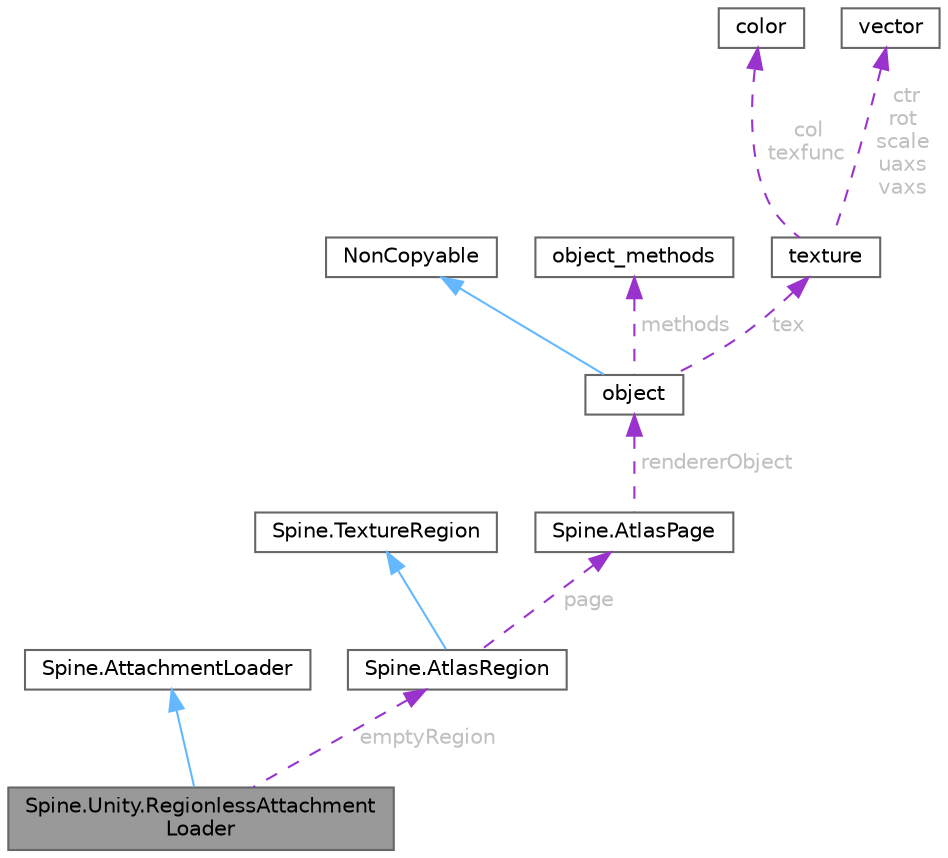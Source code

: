digraph "Spine.Unity.RegionlessAttachmentLoader"
{
 // LATEX_PDF_SIZE
  bgcolor="transparent";
  edge [fontname=Helvetica,fontsize=10,labelfontname=Helvetica,labelfontsize=10];
  node [fontname=Helvetica,fontsize=10,shape=box,height=0.2,width=0.4];
  Node1 [id="Node000001",label="Spine.Unity.RegionlessAttachment\lLoader",height=0.2,width=0.4,color="gray40", fillcolor="grey60", style="filled", fontcolor="black",tooltip=" "];
  Node2 -> Node1 [id="edge1_Node000001_Node000002",dir="back",color="steelblue1",style="solid",tooltip=" "];
  Node2 [id="Node000002",label="Spine.AttachmentLoader",height=0.2,width=0.4,color="gray40", fillcolor="white", style="filled",URL="$interface_spine_1_1_attachment_loader.html",tooltip=" "];
  Node3 -> Node1 [id="edge2_Node000001_Node000003",dir="back",color="darkorchid3",style="dashed",tooltip=" ",label=" emptyRegion",fontcolor="grey" ];
  Node3 [id="Node000003",label="Spine.AtlasRegion",height=0.2,width=0.4,color="gray40", fillcolor="white", style="filled",URL="$class_spine_1_1_atlas_region.html",tooltip=" "];
  Node4 -> Node3 [id="edge3_Node000003_Node000004",dir="back",color="steelblue1",style="solid",tooltip=" "];
  Node4 [id="Node000004",label="Spine.TextureRegion",height=0.2,width=0.4,color="gray40", fillcolor="white", style="filled",URL="$class_spine_1_1_texture_region.html",tooltip=" "];
  Node5 -> Node3 [id="edge4_Node000003_Node000005",dir="back",color="darkorchid3",style="dashed",tooltip=" ",label=" page",fontcolor="grey" ];
  Node5 [id="Node000005",label="Spine.AtlasPage",height=0.2,width=0.4,color="gray40", fillcolor="white", style="filled",URL="$class_spine_1_1_atlas_page.html",tooltip=" "];
  Node6 -> Node5 [id="edge5_Node000005_Node000006",dir="back",color="darkorchid3",style="dashed",tooltip=" ",label=" rendererObject",fontcolor="grey" ];
  Node6 [id="Node000006",label="object",height=0.2,width=0.4,color="gray40", fillcolor="white", style="filled",URL="$classobject.html",tooltip=" "];
  Node7 -> Node6 [id="edge6_Node000006_Node000007",dir="back",color="steelblue1",style="solid",tooltip=" "];
  Node7 [id="Node000007",label="NonCopyable",height=0.2,width=0.4,color="gray40", fillcolor="white", style="filled",URL="$class_non_copyable.html",tooltip=" "];
  Node8 -> Node6 [id="edge7_Node000006_Node000008",dir="back",color="darkorchid3",style="dashed",tooltip=" ",label=" methods",fontcolor="grey" ];
  Node8 [id="Node000008",label="object_methods",height=0.2,width=0.4,color="gray40", fillcolor="white", style="filled",URL="$structobject__methods.html",tooltip=" "];
  Node9 -> Node6 [id="edge8_Node000006_Node000009",dir="back",color="darkorchid3",style="dashed",tooltip=" ",label=" tex",fontcolor="grey" ];
  Node9 [id="Node000009",label="texture",height=0.2,width=0.4,color="gray40", fillcolor="white", style="filled",URL="$structtexture.html",tooltip=" "];
  Node10 -> Node9 [id="edge9_Node000009_Node000010",dir="back",color="darkorchid3",style="dashed",tooltip=" ",label=" col\ntexfunc",fontcolor="grey" ];
  Node10 [id="Node000010",label="color",height=0.2,width=0.4,color="gray40", fillcolor="white", style="filled",URL="$structcolor.html",tooltip=" "];
  Node11 -> Node9 [id="edge10_Node000009_Node000011",dir="back",color="darkorchid3",style="dashed",tooltip=" ",label=" ctr\nrot\nscale\nuaxs\nvaxs",fontcolor="grey" ];
  Node11 [id="Node000011",label="vector",height=0.2,width=0.4,color="gray40", fillcolor="white", style="filled",URL="$structvector.html",tooltip=" "];
}
